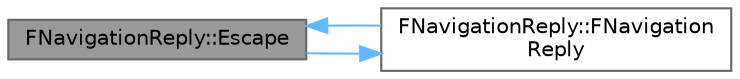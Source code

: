 digraph "FNavigationReply::Escape"
{
 // INTERACTIVE_SVG=YES
 // LATEX_PDF_SIZE
  bgcolor="transparent";
  edge [fontname=Helvetica,fontsize=10,labelfontname=Helvetica,labelfontsize=10];
  node [fontname=Helvetica,fontsize=10,shape=box,height=0.2,width=0.4];
  rankdir="LR";
  Node1 [id="Node000001",label="FNavigationReply::Escape",height=0.2,width=0.4,color="gray40", fillcolor="grey60", style="filled", fontcolor="black",tooltip="An event should return a FNavigationReply::Escape() to let the system know that a navigation can esca..."];
  Node1 -> Node2 [id="edge1_Node000001_Node000002",color="steelblue1",style="solid",tooltip=" "];
  Node2 [id="Node000002",label="FNavigationReply::FNavigation\lReply",height=0.2,width=0.4,color="grey40", fillcolor="white", style="filled",URL="$d0/d71/classFNavigationReply.html#a8f6b23b852aef0a05d4c653197f07342",tooltip="Hidden default constructor."];
  Node2 -> Node1 [id="edge2_Node000002_Node000001",color="steelblue1",style="solid",tooltip=" "];
}
